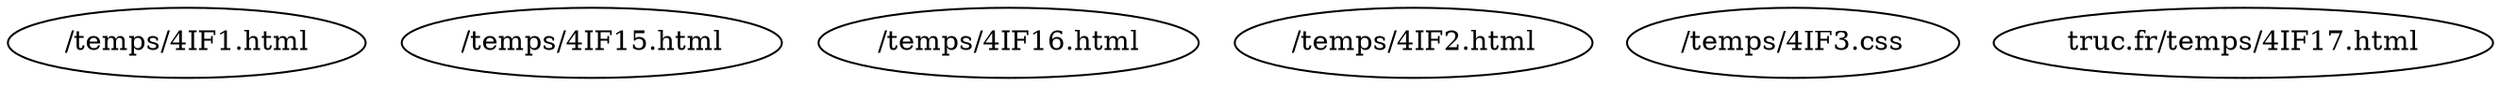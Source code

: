 digraph {
	node0 [label="/temps/4IF1.html"];
	node3 [label="/temps/4IF15.html"];
	node5 [label="/temps/4IF16.html"];
	node2 [label="/temps/4IF2.html"];
	node4 [label="/temps/4IF3.css"];
	node1 [label="truc.fr/temps/4IF17.html"];
}
